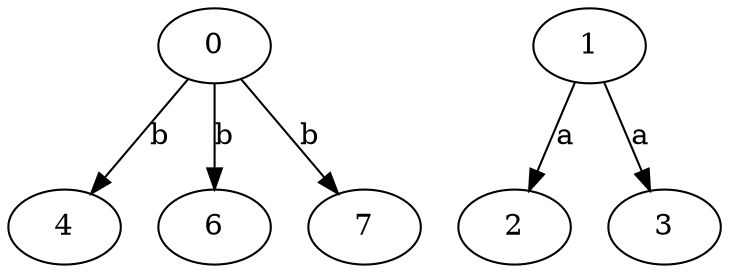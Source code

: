 strict digraph  {
0;
1;
2;
3;
4;
6;
7;
0 -> 4  [label=b];
0 -> 6  [label=b];
0 -> 7  [label=b];
1 -> 2  [label=a];
1 -> 3  [label=a];
}
